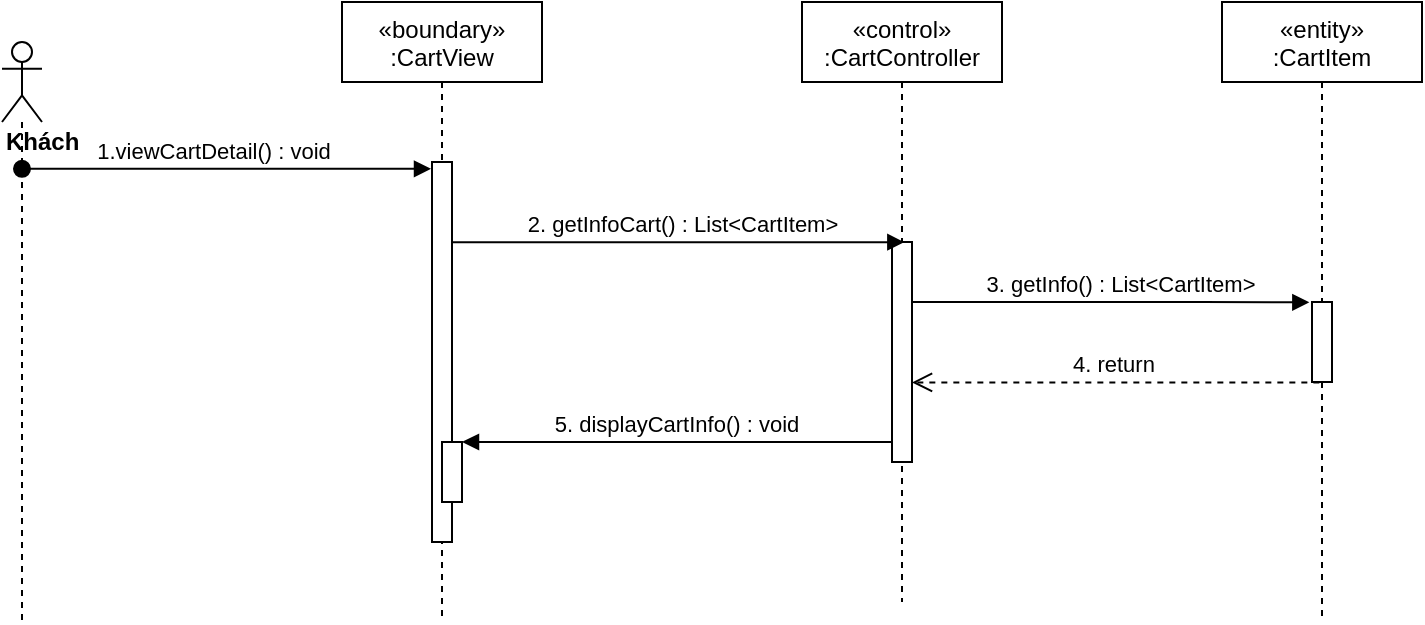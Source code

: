 <mxfile version="14.7.0" type="device"><diagram id="kgpKYQtTHZ0yAKxKKP6v" name="Page-1"><mxGraphModel dx="1108" dy="425" grid="1" gridSize="10" guides="1" tooltips="1" connect="1" arrows="1" fold="1" page="1" pageScale="1" pageWidth="850" pageHeight="1100" math="0" shadow="0"><root><mxCell id="0"/><mxCell id="1" parent="0"/><mxCell id="AyrRQ5OWU3sJBnbY8tf0-1" value="«boundary»&#10;:CartView" style="shape=umlLifeline;perimeter=lifelinePerimeter;container=1;collapsible=0;recursiveResize=0;rounded=0;shadow=0;strokeWidth=1;" parent="1" vertex="1"><mxGeometry x="310" y="80" width="100" height="310" as="geometry"/></mxCell><mxCell id="AyrRQ5OWU3sJBnbY8tf0-2" value="" style="points=[];perimeter=orthogonalPerimeter;rounded=0;shadow=0;strokeWidth=1;" parent="AyrRQ5OWU3sJBnbY8tf0-1" vertex="1"><mxGeometry x="45" y="80" width="10" height="190" as="geometry"/></mxCell><mxCell id="AyrRQ5OWU3sJBnbY8tf0-3" value="" style="html=1;points=[];perimeter=orthogonalPerimeter;" parent="AyrRQ5OWU3sJBnbY8tf0-1" vertex="1"><mxGeometry x="50" y="220" width="10" height="30" as="geometry"/></mxCell><mxCell id="AyrRQ5OWU3sJBnbY8tf0-4" value="«control»&#10;:CartController" style="shape=umlLifeline;perimeter=lifelinePerimeter;container=1;collapsible=0;recursiveResize=0;rounded=0;shadow=0;strokeWidth=1;" parent="1" vertex="1"><mxGeometry x="540" y="80" width="100" height="300" as="geometry"/></mxCell><mxCell id="AyrRQ5OWU3sJBnbY8tf0-5" value="" style="points=[];perimeter=orthogonalPerimeter;rounded=0;shadow=0;strokeWidth=1;" parent="AyrRQ5OWU3sJBnbY8tf0-4" vertex="1"><mxGeometry x="45" y="120" width="10" height="110" as="geometry"/></mxCell><mxCell id="AyrRQ5OWU3sJBnbY8tf0-6" value="&lt;div&gt;&lt;b&gt;Khách&lt;/b&gt;&lt;/div&gt;" style="shape=umlLifeline;participant=umlActor;perimeter=lifelinePerimeter;whiteSpace=wrap;html=1;container=1;collapsible=0;recursiveResize=0;verticalAlign=top;spacingTop=36;outlineConnect=0;align=left;" parent="1" vertex="1"><mxGeometry x="140" y="100" width="20" height="290" as="geometry"/></mxCell><mxCell id="AyrRQ5OWU3sJBnbY8tf0-7" value="1.viewCartDetail() : void" style="verticalAlign=bottom;startArrow=oval;endArrow=block;startSize=8;shadow=0;strokeWidth=1;entryX=-0.05;entryY=0.018;entryDx=0;entryDy=0;entryPerimeter=0;" parent="1" source="AyrRQ5OWU3sJBnbY8tf0-6" target="AyrRQ5OWU3sJBnbY8tf0-2" edge="1"><mxGeometry x="-0.06" relative="1" as="geometry"><mxPoint x="100" y="170" as="sourcePoint"/><mxPoint as="offset"/></mxGeometry></mxCell><mxCell id="AyrRQ5OWU3sJBnbY8tf0-10" value="2. getInfoCart() : List&amp;lt;CartItem&amp;gt;" style="html=1;verticalAlign=bottom;endArrow=block;entryX=0.617;entryY=0.001;entryDx=0;entryDy=0;entryPerimeter=0;" parent="1" source="AyrRQ5OWU3sJBnbY8tf0-2" target="AyrRQ5OWU3sJBnbY8tf0-5" edge="1"><mxGeometry x="0.014" width="80" relative="1" as="geometry"><mxPoint x="320" y="248" as="sourcePoint"/><mxPoint x="500" y="210" as="targetPoint"/><mxPoint as="offset"/></mxGeometry></mxCell><mxCell id="AyrRQ5OWU3sJBnbY8tf0-12" value="«entity»&#10;:CartItem" style="shape=umlLifeline;perimeter=lifelinePerimeter;container=1;collapsible=0;recursiveResize=0;rounded=0;shadow=0;strokeWidth=1;" parent="1" vertex="1"><mxGeometry x="750" y="80" width="100" height="310" as="geometry"/></mxCell><mxCell id="AyrRQ5OWU3sJBnbY8tf0-13" value="" style="points=[];perimeter=orthogonalPerimeter;rounded=0;shadow=0;strokeWidth=1;" parent="AyrRQ5OWU3sJBnbY8tf0-12" vertex="1"><mxGeometry x="45" y="150" width="10" height="40" as="geometry"/></mxCell><mxCell id="AyrRQ5OWU3sJBnbY8tf0-14" value="3. getInfo() : List&amp;lt;CartItem&amp;gt;" style="html=1;verticalAlign=bottom;endArrow=block;entryX=-0.133;entryY=0.004;entryDx=0;entryDy=0;entryPerimeter=0;" parent="1" source="AyrRQ5OWU3sJBnbY8tf0-5" target="AyrRQ5OWU3sJBnbY8tf0-13" edge="1"><mxGeometry x="0.041" width="80" relative="1" as="geometry"><mxPoint x="995" y="260.12" as="sourcePoint"/><mxPoint x="1000" y="190" as="targetPoint"/><mxPoint as="offset"/><Array as="points"><mxPoint x="730" y="230"/></Array></mxGeometry></mxCell><mxCell id="AyrRQ5OWU3sJBnbY8tf0-15" value="4. return&amp;nbsp;" style="html=1;verticalAlign=bottom;endArrow=open;dashed=1;endSize=8;exitX=0.367;exitY=1.006;exitDx=0;exitDy=0;exitPerimeter=0;" parent="1" source="AyrRQ5OWU3sJBnbY8tf0-13" target="AyrRQ5OWU3sJBnbY8tf0-5" edge="1"><mxGeometry relative="1" as="geometry"><mxPoint x="1000" y="360" as="sourcePoint"/><mxPoint x="989.5" y="290.18" as="targetPoint"/></mxGeometry></mxCell><mxCell id="AyrRQ5OWU3sJBnbY8tf0-17" value="5. displayCartInfo() : void" style="verticalAlign=bottom;endArrow=block;shadow=0;strokeWidth=1;" parent="1" source="AyrRQ5OWU3sJBnbY8tf0-5" target="AyrRQ5OWU3sJBnbY8tf0-3" edge="1"><mxGeometry relative="1" as="geometry"><mxPoint x="565" y="370" as="sourcePoint"/><mxPoint x="350" y="401" as="targetPoint"/></mxGeometry></mxCell></root></mxGraphModel></diagram></mxfile>